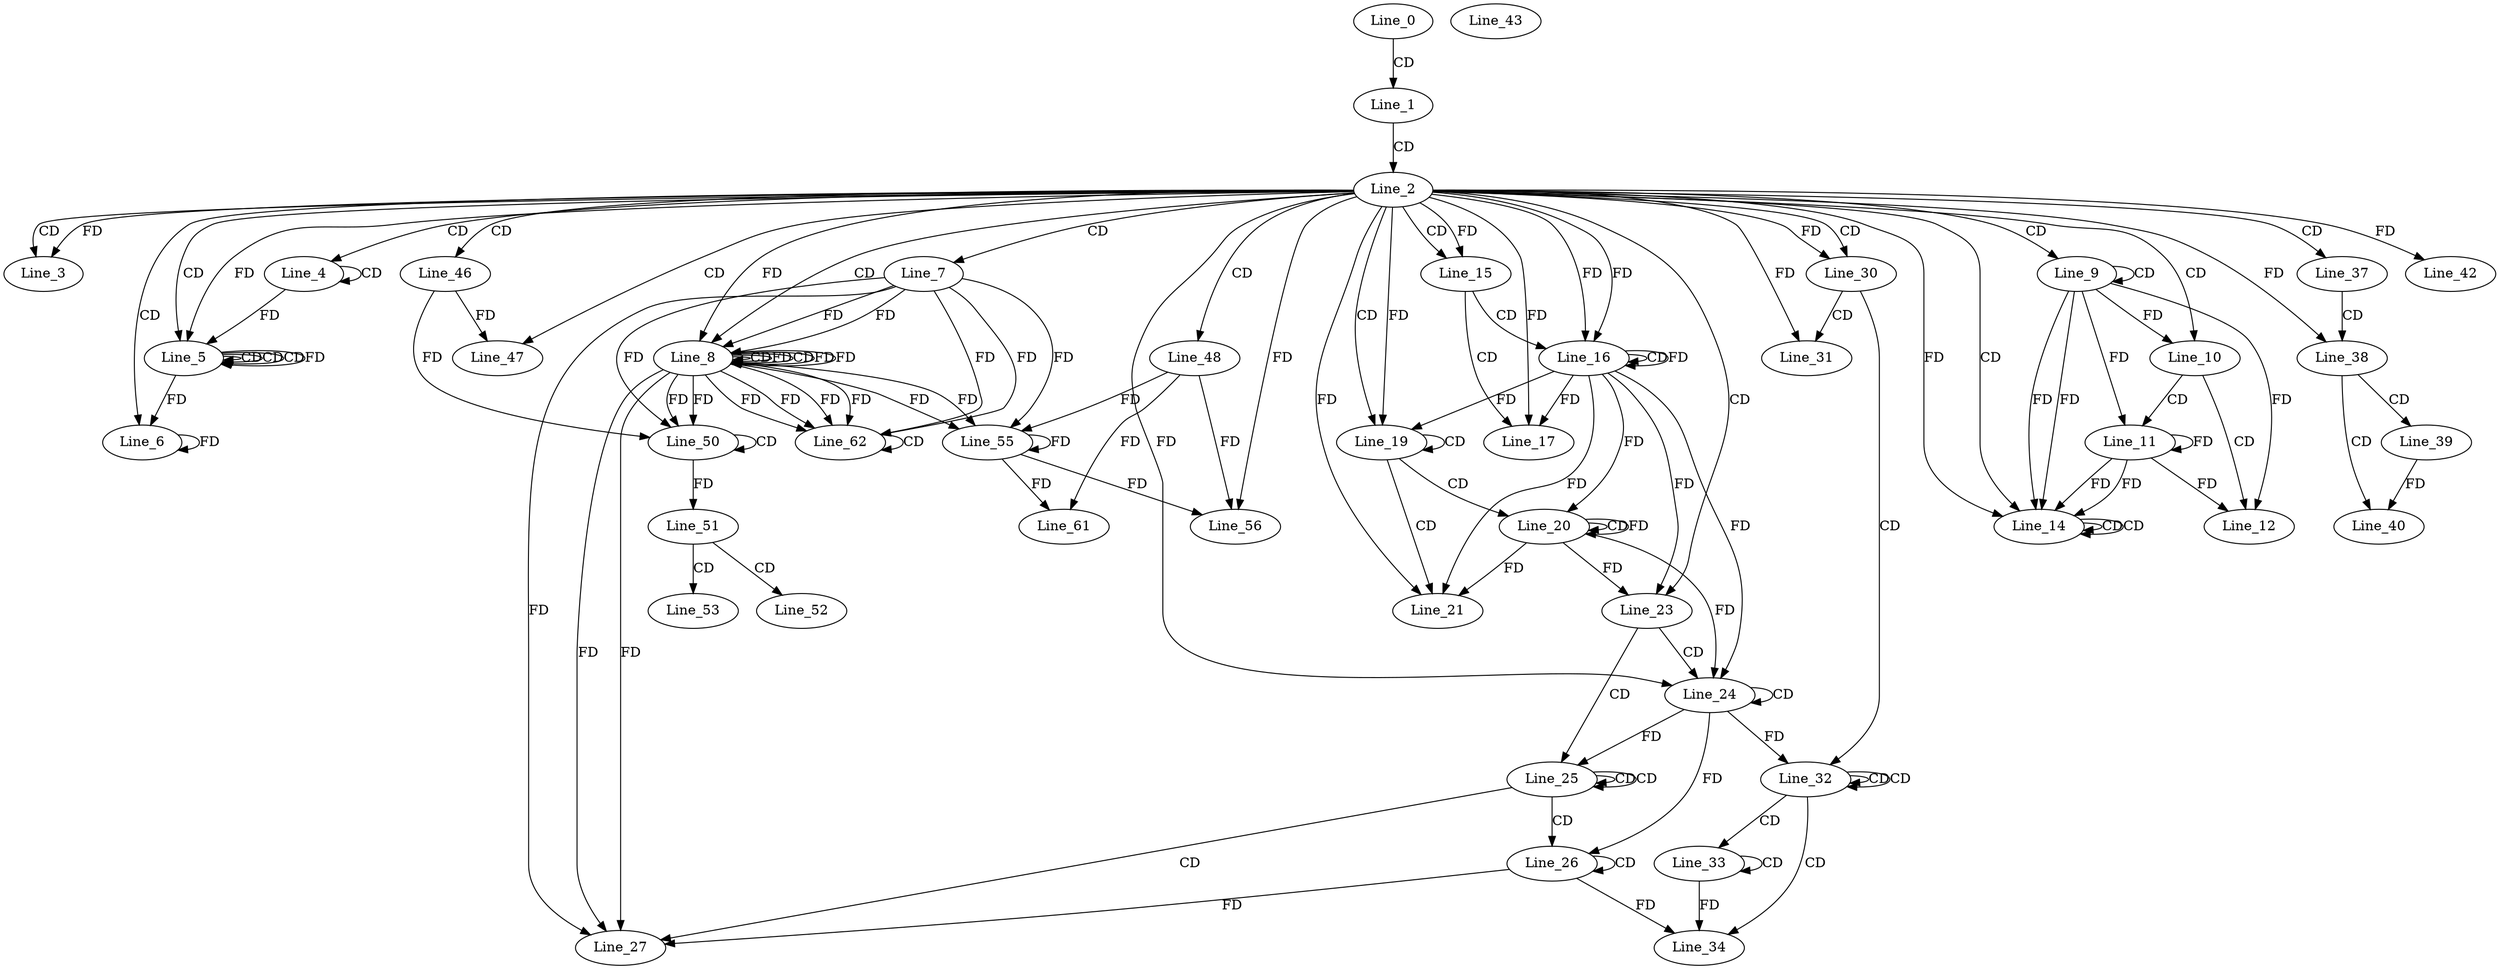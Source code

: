 digraph G {
  Line_0;
  Line_1;
  Line_2;
  Line_3;
  Line_3;
  Line_4;
  Line_4;
  Line_5;
  Line_5;
  Line_5;
  Line_5;
  Line_5;
  Line_5;
  Line_6;
  Line_6;
  Line_7;
  Line_8;
  Line_8;
  Line_8;
  Line_8;
  Line_9;
  Line_9;
  Line_10;
  Line_11;
  Line_12;
  Line_14;
  Line_14;
  Line_14;
  Line_15;
  Line_15;
  Line_16;
  Line_16;
  Line_17;
  Line_19;
  Line_19;
  Line_19;
  Line_20;
  Line_20;
  Line_21;
  Line_23;
  Line_24;
  Line_24;
  Line_24;
  Line_25;
  Line_25;
  Line_26;
  Line_26;
  Line_27;
  Line_27;
  Line_27;
  Line_30;
  Line_30;
  Line_31;
  Line_31;
  Line_32;
  Line_32;
  Line_33;
  Line_33;
  Line_34;
  Line_34;
  Line_34;
  Line_37;
  Line_38;
  Line_39;
  Line_40;
  Line_42;
  Line_43;
  Line_46;
  Line_47;
  Line_47;
  Line_48;
  Line_50;
  Line_50;
  Line_51;
  Line_52;
  Line_53;
  Line_55;
  Line_55;
  Line_56;
  Line_61;
  Line_62;
  Line_62;
  Line_0 -> Line_1 [ label="CD" ];
  Line_1 -> Line_2 [ label="CD" ];
  Line_2 -> Line_3 [ label="CD" ];
  Line_2 -> Line_3 [ label="FD" ];
  Line_2 -> Line_4 [ label="CD" ];
  Line_4 -> Line_4 [ label="CD" ];
  Line_2 -> Line_5 [ label="CD" ];
  Line_5 -> Line_5 [ label="CD" ];
  Line_4 -> Line_5 [ label="FD" ];
  Line_5 -> Line_5 [ label="CD" ];
  Line_5 -> Line_5 [ label="CD" ];
  Line_2 -> Line_5 [ label="FD" ];
  Line_5 -> Line_5 [ label="FD" ];
  Line_2 -> Line_6 [ label="CD" ];
  Line_5 -> Line_6 [ label="FD" ];
  Line_6 -> Line_6 [ label="FD" ];
  Line_2 -> Line_7 [ label="CD" ];
  Line_2 -> Line_8 [ label="CD" ];
  Line_2 -> Line_8 [ label="FD" ];
  Line_8 -> Line_8 [ label="CD" ];
  Line_7 -> Line_8 [ label="FD" ];
  Line_8 -> Line_8 [ label="FD" ];
  Line_8 -> Line_8 [ label="CD" ];
  Line_7 -> Line_8 [ label="FD" ];
  Line_8 -> Line_8 [ label="FD" ];
  Line_8 -> Line_8 [ label="FD" ];
  Line_2 -> Line_9 [ label="CD" ];
  Line_9 -> Line_9 [ label="CD" ];
  Line_2 -> Line_10 [ label="CD" ];
  Line_9 -> Line_10 [ label="FD" ];
  Line_10 -> Line_11 [ label="CD" ];
  Line_9 -> Line_11 [ label="FD" ];
  Line_11 -> Line_11 [ label="FD" ];
  Line_10 -> Line_12 [ label="CD" ];
  Line_9 -> Line_12 [ label="FD" ];
  Line_11 -> Line_12 [ label="FD" ];
  Line_2 -> Line_14 [ label="CD" ];
  Line_14 -> Line_14 [ label="CD" ];
  Line_9 -> Line_14 [ label="FD" ];
  Line_11 -> Line_14 [ label="FD" ];
  Line_14 -> Line_14 [ label="CD" ];
  Line_9 -> Line_14 [ label="FD" ];
  Line_11 -> Line_14 [ label="FD" ];
  Line_2 -> Line_14 [ label="FD" ];
  Line_2 -> Line_15 [ label="CD" ];
  Line_2 -> Line_15 [ label="FD" ];
  Line_15 -> Line_16 [ label="CD" ];
  Line_2 -> Line_16 [ label="FD" ];
  Line_16 -> Line_16 [ label="CD" ];
  Line_2 -> Line_16 [ label="FD" ];
  Line_16 -> Line_16 [ label="FD" ];
  Line_15 -> Line_17 [ label="CD" ];
  Line_2 -> Line_17 [ label="FD" ];
  Line_16 -> Line_17 [ label="FD" ];
  Line_2 -> Line_19 [ label="CD" ];
  Line_19 -> Line_19 [ label="CD" ];
  Line_2 -> Line_19 [ label="FD" ];
  Line_16 -> Line_19 [ label="FD" ];
  Line_19 -> Line_20 [ label="CD" ];
  Line_16 -> Line_20 [ label="FD" ];
  Line_20 -> Line_20 [ label="CD" ];
  Line_20 -> Line_20 [ label="FD" ];
  Line_19 -> Line_21 [ label="CD" ];
  Line_2 -> Line_21 [ label="FD" ];
  Line_16 -> Line_21 [ label="FD" ];
  Line_20 -> Line_21 [ label="FD" ];
  Line_2 -> Line_23 [ label="CD" ];
  Line_16 -> Line_23 [ label="FD" ];
  Line_20 -> Line_23 [ label="FD" ];
  Line_23 -> Line_24 [ label="CD" ];
  Line_24 -> Line_24 [ label="CD" ];
  Line_2 -> Line_24 [ label="FD" ];
  Line_16 -> Line_24 [ label="FD" ];
  Line_20 -> Line_24 [ label="FD" ];
  Line_23 -> Line_25 [ label="CD" ];
  Line_25 -> Line_25 [ label="CD" ];
  Line_25 -> Line_25 [ label="CD" ];
  Line_24 -> Line_25 [ label="FD" ];
  Line_25 -> Line_26 [ label="CD" ];
  Line_26 -> Line_26 [ label="CD" ];
  Line_24 -> Line_26 [ label="FD" ];
  Line_25 -> Line_27 [ label="CD" ];
  Line_7 -> Line_27 [ label="FD" ];
  Line_8 -> Line_27 [ label="FD" ];
  Line_8 -> Line_27 [ label="FD" ];
  Line_26 -> Line_27 [ label="FD" ];
  Line_2 -> Line_30 [ label="CD" ];
  Line_2 -> Line_30 [ label="FD" ];
  Line_30 -> Line_31 [ label="CD" ];
  Line_2 -> Line_31 [ label="FD" ];
  Line_30 -> Line_32 [ label="CD" ];
  Line_32 -> Line_32 [ label="CD" ];
  Line_32 -> Line_32 [ label="CD" ];
  Line_24 -> Line_32 [ label="FD" ];
  Line_32 -> Line_33 [ label="CD" ];
  Line_33 -> Line_33 [ label="CD" ];
  Line_32 -> Line_34 [ label="CD" ];
  Line_33 -> Line_34 [ label="FD" ];
  Line_26 -> Line_34 [ label="FD" ];
  Line_2 -> Line_37 [ label="CD" ];
  Line_37 -> Line_38 [ label="CD" ];
  Line_2 -> Line_38 [ label="FD" ];
  Line_38 -> Line_39 [ label="CD" ];
  Line_38 -> Line_40 [ label="CD" ];
  Line_39 -> Line_40 [ label="FD" ];
  Line_2 -> Line_42 [ label="FD" ];
  Line_2 -> Line_46 [ label="CD" ];
  Line_2 -> Line_47 [ label="CD" ];
  Line_46 -> Line_47 [ label="FD" ];
  Line_2 -> Line_48 [ label="CD" ];
  Line_50 -> Line_50 [ label="CD" ];
  Line_46 -> Line_50 [ label="FD" ];
  Line_7 -> Line_50 [ label="FD" ];
  Line_8 -> Line_50 [ label="FD" ];
  Line_8 -> Line_50 [ label="FD" ];
  Line_50 -> Line_51 [ label="FD" ];
  Line_51 -> Line_52 [ label="CD" ];
  Line_51 -> Line_53 [ label="CD" ];
  Line_48 -> Line_55 [ label="FD" ];
  Line_55 -> Line_55 [ label="FD" ];
  Line_7 -> Line_55 [ label="FD" ];
  Line_8 -> Line_55 [ label="FD" ];
  Line_8 -> Line_55 [ label="FD" ];
  Line_48 -> Line_56 [ label="FD" ];
  Line_55 -> Line_56 [ label="FD" ];
  Line_2 -> Line_56 [ label="FD" ];
  Line_48 -> Line_61 [ label="FD" ];
  Line_55 -> Line_61 [ label="FD" ];
  Line_7 -> Line_62 [ label="FD" ];
  Line_8 -> Line_62 [ label="FD" ];
  Line_8 -> Line_62 [ label="FD" ];
  Line_62 -> Line_62 [ label="CD" ];
  Line_7 -> Line_62 [ label="FD" ];
  Line_8 -> Line_62 [ label="FD" ];
  Line_8 -> Line_62 [ label="FD" ];
}
